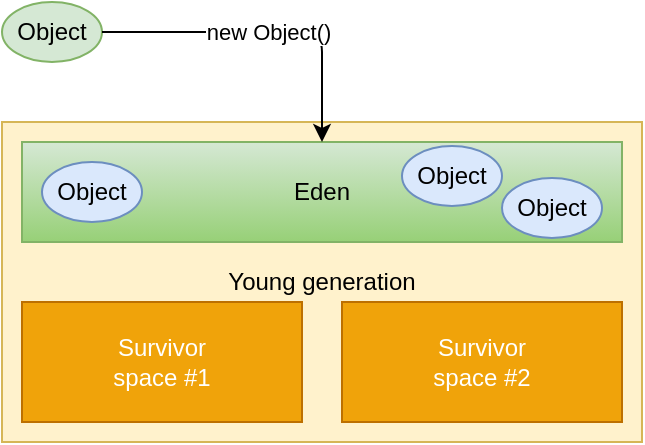 <mxfile version="14.0.5" type="device"><diagram id="3rVq5JLKjEhNamONJ3b1" name="Page-1"><mxGraphModel dx="1422" dy="783" grid="1" gridSize="10" guides="1" tooltips="1" connect="1" arrows="1" fold="1" page="1" pageScale="1" pageWidth="850" pageHeight="1100" math="0" shadow="0"><root><mxCell id="0"/><mxCell id="1" parent="0"/><mxCell id="jpxww4mUYbNrfz2KFgUg-2" value="Young generation" style="rounded=0;whiteSpace=wrap;html=1;fillColor=#fff2cc;strokeColor=#d6b656;" parent="1" vertex="1"><mxGeometry x="160" y="80" width="320" height="160" as="geometry"/></mxCell><mxCell id="jpxww4mUYbNrfz2KFgUg-3" value="Eden" style="rounded=0;whiteSpace=wrap;html=1;fillColor=#d5e8d4;strokeColor=#82b366;gradientColor=#97d077;" parent="1" vertex="1"><mxGeometry x="170" y="90" width="300" height="50" as="geometry"/></mxCell><mxCell id="jpxww4mUYbNrfz2KFgUg-5" value="&lt;div&gt;Survivor&lt;/div&gt;&lt;div&gt;space #1&lt;br&gt;&lt;/div&gt;" style="rounded=0;whiteSpace=wrap;html=1;fillColor=#f0a30a;strokeColor=#BD7000;fontColor=#ffffff;" parent="1" vertex="1"><mxGeometry x="170" y="170" width="140" height="60" as="geometry"/></mxCell><mxCell id="jpxww4mUYbNrfz2KFgUg-7" value="&lt;div&gt;Survivor&lt;/div&gt;&lt;div&gt;space #2&lt;br&gt;&lt;/div&gt;" style="rounded=0;whiteSpace=wrap;html=1;fillColor=#f0a30a;strokeColor=#BD7000;fontColor=#ffffff;" parent="1" vertex="1"><mxGeometry x="330" y="170" width="140" height="60" as="geometry"/></mxCell><mxCell id="_WcAQdVqmL1cGN1e3giQ-1" value="Object" style="ellipse;whiteSpace=wrap;html=1;fillColor=#d5e8d4;strokeColor=#82b366;" vertex="1" parent="1"><mxGeometry x="160" y="20" width="50" height="30" as="geometry"/></mxCell><mxCell id="_WcAQdVqmL1cGN1e3giQ-2" value="&lt;div&gt;new Object()&lt;/div&gt;" style="edgeStyle=segmentEdgeStyle;endArrow=classic;html=1;exitX=1;exitY=0.5;exitDx=0;exitDy=0;entryX=0.5;entryY=0;entryDx=0;entryDy=0;" edge="1" parent="1" source="_WcAQdVqmL1cGN1e3giQ-1" target="jpxww4mUYbNrfz2KFgUg-3"><mxGeometry width="50" height="50" relative="1" as="geometry"><mxPoint x="560" y="340" as="sourcePoint"/><mxPoint x="320" y="80" as="targetPoint"/></mxGeometry></mxCell><mxCell id="_WcAQdVqmL1cGN1e3giQ-3" value="Object" style="ellipse;whiteSpace=wrap;html=1;fillColor=#dae8fc;strokeColor=#6c8ebf;" vertex="1" parent="1"><mxGeometry x="180" y="100" width="50" height="30" as="geometry"/></mxCell><mxCell id="_WcAQdVqmL1cGN1e3giQ-4" value="Object" style="ellipse;whiteSpace=wrap;html=1;fillColor=#dae8fc;strokeColor=#6c8ebf;" vertex="1" parent="1"><mxGeometry x="360" y="92" width="50" height="30" as="geometry"/></mxCell><mxCell id="_WcAQdVqmL1cGN1e3giQ-5" value="Object" style="ellipse;whiteSpace=wrap;html=1;fillColor=#dae8fc;strokeColor=#6c8ebf;" vertex="1" parent="1"><mxGeometry x="410" y="108" width="50" height="30" as="geometry"/></mxCell></root></mxGraphModel></diagram></mxfile>